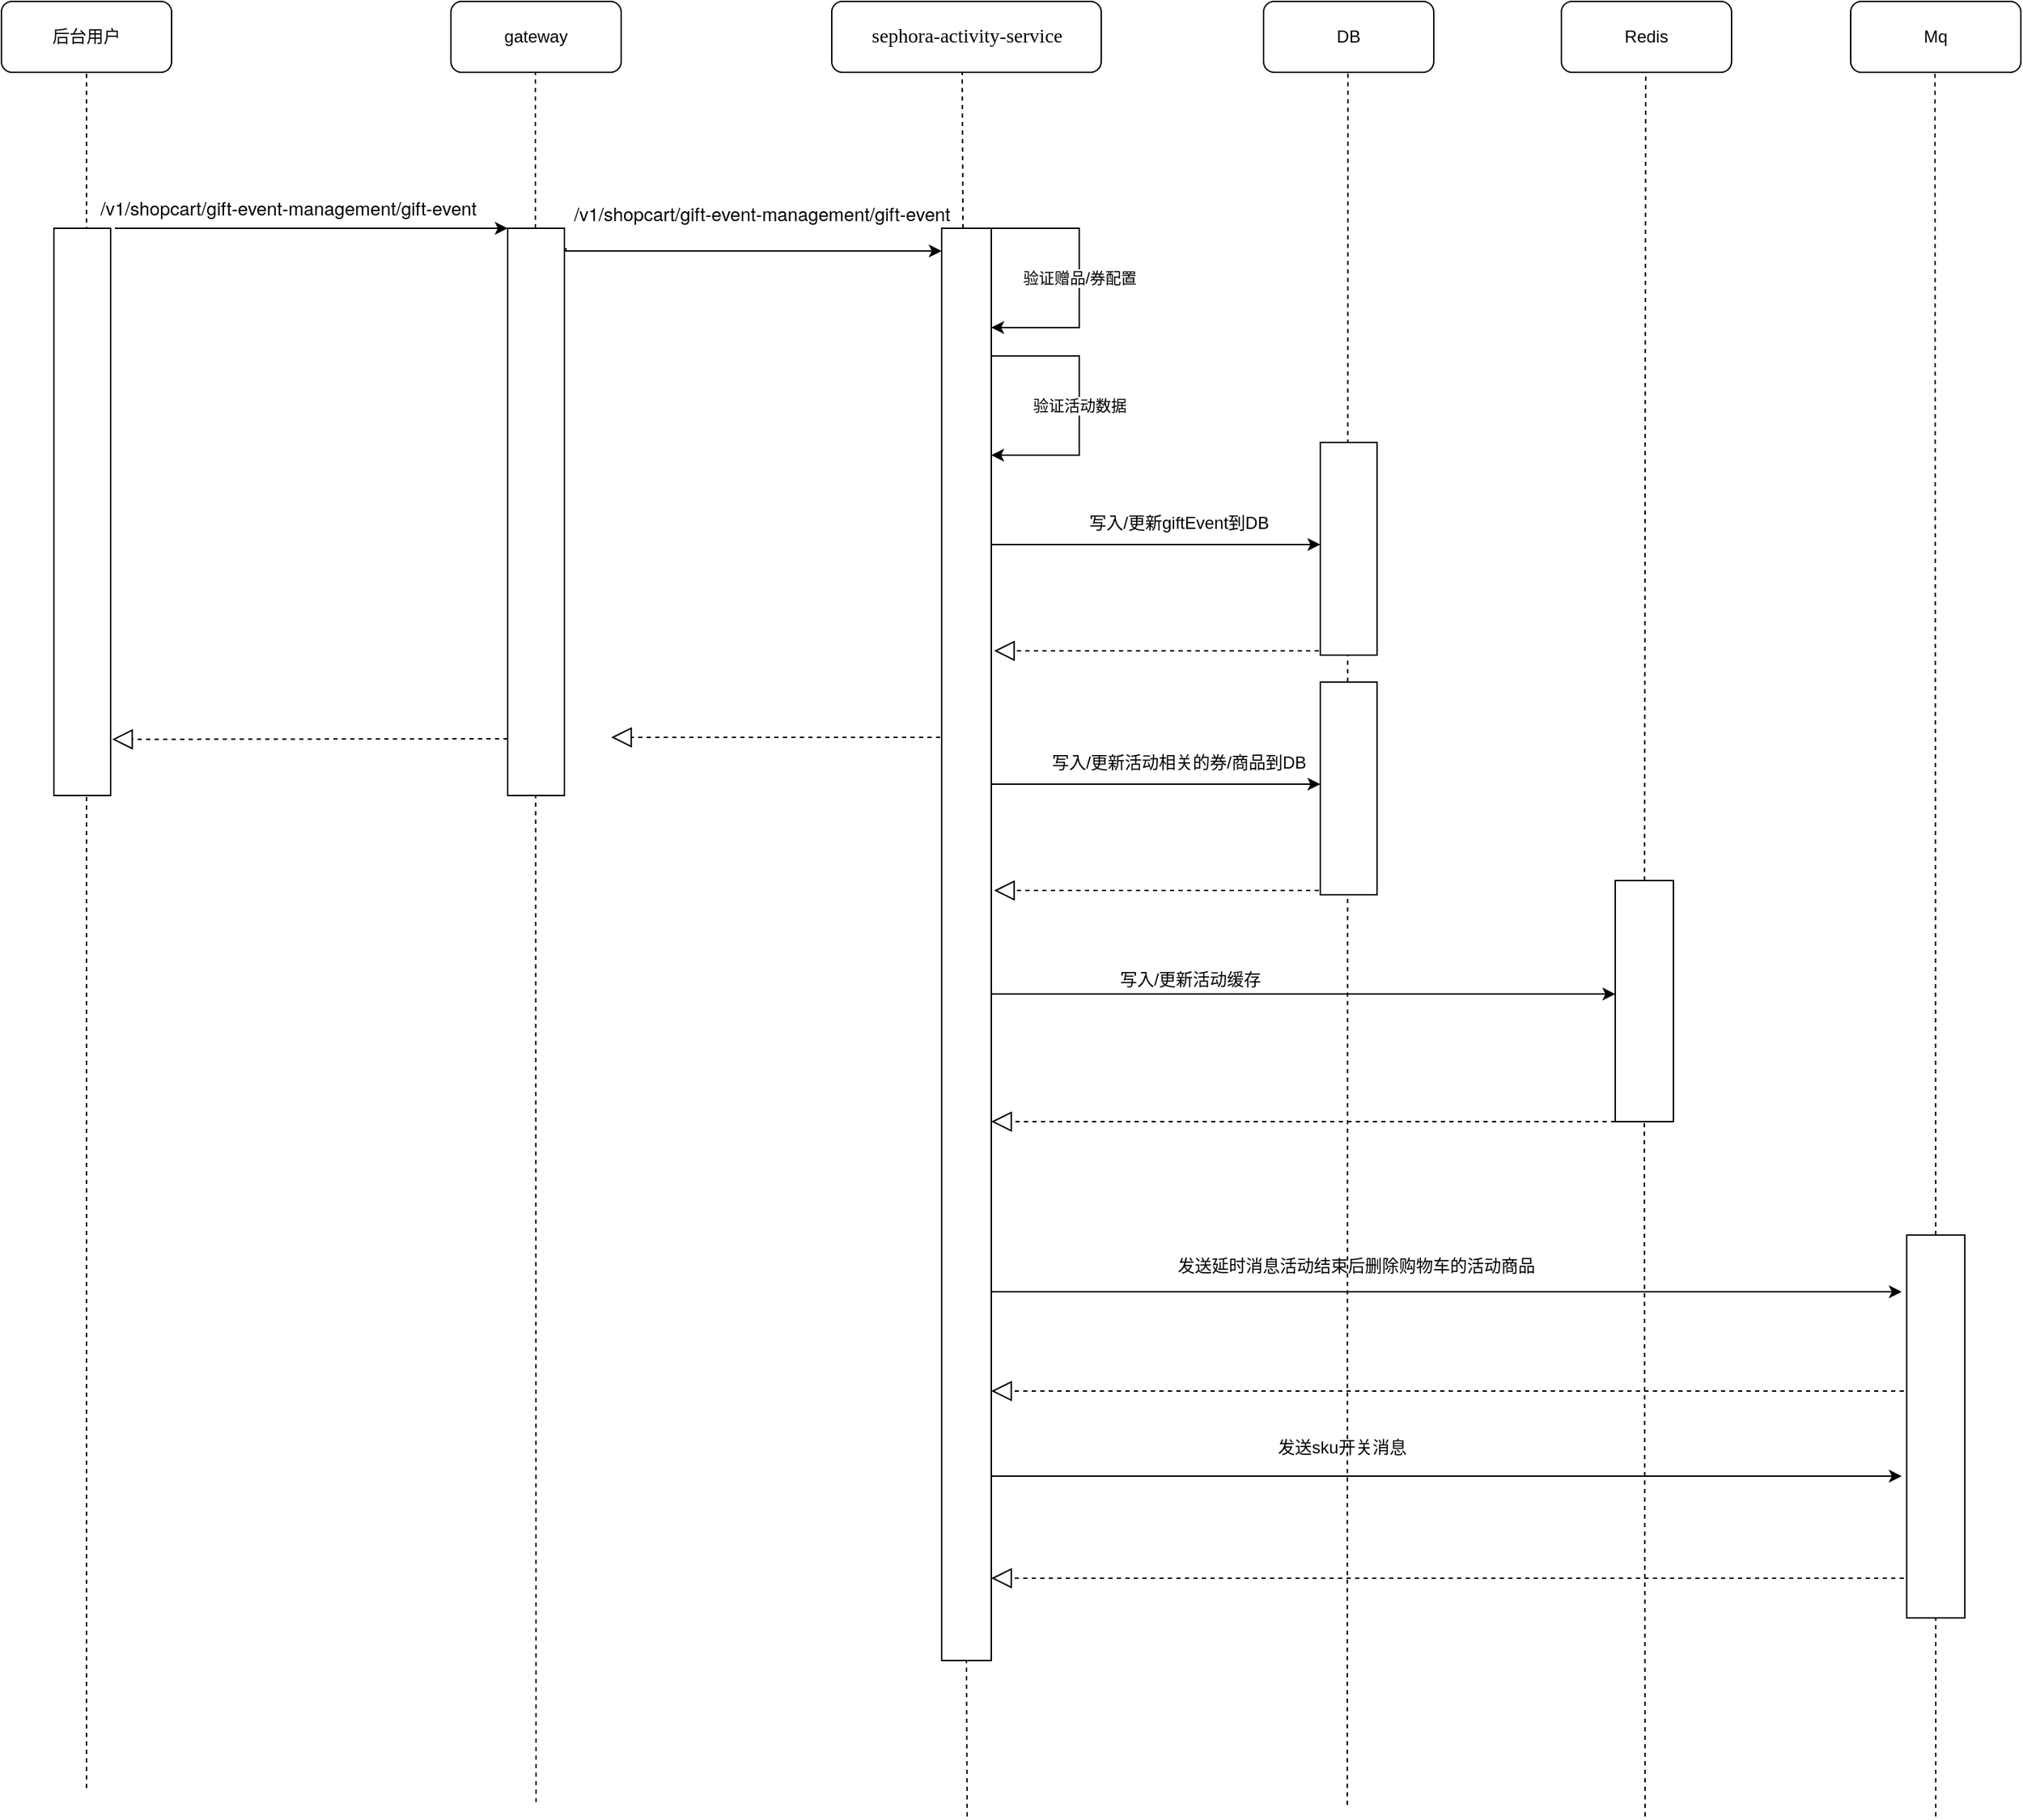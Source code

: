 <mxfile version="15.7.4" type="github">
  <diagram id="VzX6PqGgPY96Dyr_79Pe" name="第 1 页">
    <mxGraphModel dx="1125" dy="613" grid="1" gridSize="10" guides="1" tooltips="1" connect="1" arrows="1" fold="1" page="1" pageScale="1" pageWidth="827" pageHeight="1169" math="0" shadow="0">
      <root>
        <mxCell id="0" />
        <mxCell id="1" parent="0" />
        <mxCell id="VcJ71YD-z35t3Gw8c5sq-38" value="后台用户" style="rounded=1;whiteSpace=wrap;html=1;labelBackgroundColor=default;fontColor=#000000;" vertex="1" parent="1">
          <mxGeometry x="120" y="140" width="120" height="50" as="geometry" />
        </mxCell>
        <mxCell id="VcJ71YD-z35t3Gw8c5sq-39" value="" style="endArrow=none;dashed=1;html=1;rounded=0;fontColor=#000000;entryX=0.5;entryY=1;entryDx=0;entryDy=0;" edge="1" parent="1" target="VcJ71YD-z35t3Gw8c5sq-38">
          <mxGeometry width="50" height="50" relative="1" as="geometry">
            <mxPoint x="180" y="1400" as="sourcePoint" />
            <mxPoint x="210" y="190" as="targetPoint" />
          </mxGeometry>
        </mxCell>
        <mxCell id="VcJ71YD-z35t3Gw8c5sq-40" value="" style="rounded=0;whiteSpace=wrap;html=1;labelBackgroundColor=default;fontColor=#000000;" vertex="1" parent="1">
          <mxGeometry x="157" y="300" width="40" height="400" as="geometry" />
        </mxCell>
        <mxCell id="VcJ71YD-z35t3Gw8c5sq-41" value="&lt;p class=&quot;MsoNormal&quot; style=&quot;margin: 0pt 0pt 0.0pt ; text-align: justify&quot;&gt;&lt;font face=&quot;calibri&quot;&gt;&lt;span style=&quot;font-size: 14px&quot;&gt;sephora-activity-service&lt;/span&gt;&lt;/font&gt;&lt;br&gt;&lt;/p&gt;" style="rounded=1;whiteSpace=wrap;html=1;labelBackgroundColor=default;fontColor=#000000;" vertex="1" parent="1">
          <mxGeometry x="705.5" y="140" width="190" height="50" as="geometry" />
        </mxCell>
        <mxCell id="VcJ71YD-z35t3Gw8c5sq-42" value="" style="endArrow=none;dashed=1;html=1;rounded=0;fontColor=#000000;entryX=0.5;entryY=1;entryDx=0;entryDy=0;startArrow=none;" edge="1" parent="1" source="VcJ71YD-z35t3Gw8c5sq-45">
          <mxGeometry width="50" height="50" relative="1" as="geometry">
            <mxPoint x="797.5" y="1756" as="sourcePoint" />
            <mxPoint x="797.5" y="190" as="targetPoint" />
          </mxGeometry>
        </mxCell>
        <mxCell id="VcJ71YD-z35t3Gw8c5sq-43" style="edgeStyle=orthogonalEdgeStyle;rounded=0;orthogonalLoop=1;jettySize=auto;html=1;entryX=0;entryY=0.5;entryDx=0;entryDy=0;fontColor=#000000;" edge="1" parent="1">
          <mxGeometry relative="1" as="geometry">
            <mxPoint x="818" y="523" as="sourcePoint" />
            <mxPoint x="1050" y="523" as="targetPoint" />
          </mxGeometry>
        </mxCell>
        <mxCell id="VcJ71YD-z35t3Gw8c5sq-44" style="edgeStyle=orthogonalEdgeStyle;rounded=0;orthogonalLoop=1;jettySize=auto;html=1;fontColor=#000000;entryX=0;entryY=0.5;entryDx=0;entryDy=0;" edge="1" parent="1">
          <mxGeometry relative="1" as="geometry">
            <mxPoint x="1258" y="840" as="targetPoint" />
            <mxPoint x="818" y="840" as="sourcePoint" />
          </mxGeometry>
        </mxCell>
        <mxCell id="VcJ71YD-z35t3Gw8c5sq-45" value="" style="rounded=0;whiteSpace=wrap;html=1;labelBackgroundColor=default;fontColor=#000000;" vertex="1" parent="1">
          <mxGeometry x="783" y="300" width="35" height="1010" as="geometry" />
        </mxCell>
        <mxCell id="VcJ71YD-z35t3Gw8c5sq-46" value="" style="endArrow=none;dashed=1;html=1;rounded=0;fontColor=#000000;entryX=0.5;entryY=1;entryDx=0;entryDy=0;" edge="1" parent="1" target="VcJ71YD-z35t3Gw8c5sq-45">
          <mxGeometry width="50" height="50" relative="1" as="geometry">
            <mxPoint x="801" y="1420" as="sourcePoint" />
            <mxPoint x="797.5" y="190" as="targetPoint" />
          </mxGeometry>
        </mxCell>
        <mxCell id="VcJ71YD-z35t3Gw8c5sq-47" value="" style="endArrow=classic;html=1;rounded=0;fontColor=#000000;entryX=0;entryY=0;entryDx=0;entryDy=0;" edge="1" parent="1" target="VcJ71YD-z35t3Gw8c5sq-52">
          <mxGeometry width="50" height="50" relative="1" as="geometry">
            <mxPoint x="200" y="300" as="sourcePoint" />
            <mxPoint x="490" y="300" as="targetPoint" />
          </mxGeometry>
        </mxCell>
        <mxCell id="VcJ71YD-z35t3Gw8c5sq-49" value="gateway" style="rounded=1;whiteSpace=wrap;html=1;labelBackgroundColor=default;fontColor=#000000;" vertex="1" parent="1">
          <mxGeometry x="437" y="140" width="120" height="50" as="geometry" />
        </mxCell>
        <mxCell id="VcJ71YD-z35t3Gw8c5sq-50" value="" style="endArrow=none;dashed=1;html=1;rounded=0;fontColor=#000000;entryX=0.5;entryY=1;entryDx=0;entryDy=0;" edge="1" parent="1">
          <mxGeometry width="50" height="50" relative="1" as="geometry">
            <mxPoint x="497" y="1410" as="sourcePoint" />
            <mxPoint x="496.5" y="190" as="targetPoint" />
          </mxGeometry>
        </mxCell>
        <mxCell id="VcJ71YD-z35t3Gw8c5sq-51" style="edgeStyle=orthogonalEdgeStyle;rounded=0;orthogonalLoop=1;jettySize=auto;html=1;exitX=1.027;exitY=0.035;exitDx=0;exitDy=0;entryX=0;entryY=0;entryDx=0;entryDy=0;fontColor=#000000;exitPerimeter=0;" edge="1" parent="1" source="VcJ71YD-z35t3Gw8c5sq-52">
          <mxGeometry relative="1" as="geometry">
            <Array as="points">
              <mxPoint x="518" y="316" />
            </Array>
            <mxPoint x="547" y="316" as="sourcePoint" />
            <mxPoint x="783" y="316.0" as="targetPoint" />
          </mxGeometry>
        </mxCell>
        <mxCell id="VcJ71YD-z35t3Gw8c5sq-52" value="" style="rounded=0;whiteSpace=wrap;html=1;labelBackgroundColor=default;fontColor=#000000;" vertex="1" parent="1">
          <mxGeometry x="477" y="300" width="40" height="400" as="geometry" />
        </mxCell>
        <mxCell id="VcJ71YD-z35t3Gw8c5sq-54" value="验证赠品/券配置" style="edgeStyle=orthogonalEdgeStyle;rounded=0;orthogonalLoop=1;jettySize=auto;html=1;exitX=1;exitY=0;exitDx=0;exitDy=0;fontColor=#000000;" edge="1" parent="1" source="VcJ71YD-z35t3Gw8c5sq-45">
          <mxGeometry relative="1" as="geometry">
            <mxPoint x="818" y="370" as="targetPoint" />
            <Array as="points">
              <mxPoint x="880" y="300" />
              <mxPoint x="880" y="370" />
              <mxPoint x="818" y="370" />
            </Array>
          </mxGeometry>
        </mxCell>
        <mxCell id="VcJ71YD-z35t3Gw8c5sq-55" value="DB" style="rounded=1;whiteSpace=wrap;html=1;labelBackgroundColor=default;fontColor=#000000;" vertex="1" parent="1">
          <mxGeometry x="1010" y="140" width="120" height="50" as="geometry" />
        </mxCell>
        <mxCell id="VcJ71YD-z35t3Gw8c5sq-56" value="" style="endArrow=none;dashed=1;html=1;rounded=0;fontColor=#000000;entryX=0.5;entryY=1;entryDx=0;entryDy=0;startArrow=none;" edge="1" parent="1">
          <mxGeometry width="50" height="50" relative="1" as="geometry">
            <mxPoint x="1069" y="1411.852" as="sourcePoint" />
            <mxPoint x="1069.46" y="190" as="targetPoint" />
            <Array as="points" />
          </mxGeometry>
        </mxCell>
        <mxCell id="VcJ71YD-z35t3Gw8c5sq-57" value="写入/更新giftEvent到DB" style="text;html=1;align=center;verticalAlign=middle;resizable=0;points=[];autosize=1;strokeColor=none;fillColor=none;fontColor=#000000;" vertex="1" parent="1">
          <mxGeometry x="880" y="498" width="140" height="20" as="geometry" />
        </mxCell>
        <mxCell id="VcJ71YD-z35t3Gw8c5sq-58" value="Redis" style="rounded=1;whiteSpace=wrap;html=1;labelBackgroundColor=default;fontColor=#000000;" vertex="1" parent="1">
          <mxGeometry x="1220" y="140" width="120" height="50" as="geometry" />
        </mxCell>
        <mxCell id="VcJ71YD-z35t3Gw8c5sq-59" value="" style="endArrow=none;dashed=1;html=1;rounded=0;fontColor=#000000;entryX=0.5;entryY=1;entryDx=0;entryDy=0;startArrow=none;" edge="1" parent="1" source="VcJ71YD-z35t3Gw8c5sq-60">
          <mxGeometry width="50" height="50" relative="1" as="geometry">
            <mxPoint x="1279" y="730" as="sourcePoint" />
            <mxPoint x="1279.46" y="190" as="targetPoint" />
            <Array as="points" />
          </mxGeometry>
        </mxCell>
        <mxCell id="VcJ71YD-z35t3Gw8c5sq-60" value="" style="rounded=0;whiteSpace=wrap;html=1;labelBackgroundColor=default;fontColor=#000000;" vertex="1" parent="1">
          <mxGeometry x="1258" y="760" width="41" height="170" as="geometry" />
        </mxCell>
        <mxCell id="VcJ71YD-z35t3Gw8c5sq-61" value="" style="endArrow=none;dashed=1;html=1;rounded=0;fontColor=#000000;entryX=0.5;entryY=1;entryDx=0;entryDy=0;startArrow=none;" edge="1" parent="1" target="VcJ71YD-z35t3Gw8c5sq-60">
          <mxGeometry width="50" height="50" relative="1" as="geometry">
            <mxPoint x="1279" y="1420" as="sourcePoint" />
            <mxPoint x="1279.46" y="190" as="targetPoint" />
            <Array as="points" />
          </mxGeometry>
        </mxCell>
        <mxCell id="VcJ71YD-z35t3Gw8c5sq-62" value="写入/更新活动缓存" style="text;html=1;align=center;verticalAlign=middle;resizable=0;points=[];autosize=1;strokeColor=none;fillColor=none;fontColor=#000000;" vertex="1" parent="1">
          <mxGeometry x="903" y="820" width="110" height="20" as="geometry" />
        </mxCell>
        <mxCell id="VcJ71YD-z35t3Gw8c5sq-63" value="" style="endArrow=block;dashed=1;endFill=0;endSize=12;html=1;rounded=0;fontColor=#000000;exitX=0;exitY=1;exitDx=0;exitDy=0;" edge="1" parent="1" source="VcJ71YD-z35t3Gw8c5sq-60">
          <mxGeometry width="160" relative="1" as="geometry">
            <mxPoint x="1248" y="900" as="sourcePoint" />
            <mxPoint x="818" y="930" as="targetPoint" />
          </mxGeometry>
        </mxCell>
        <mxCell id="VcJ71YD-z35t3Gw8c5sq-64" value="" style="endArrow=block;dashed=1;endFill=0;endSize=12;html=1;rounded=0;fontColor=#000000;exitX=0;exitY=1;exitDx=0;exitDy=0;" edge="1" parent="1">
          <mxGeometry width="160" relative="1" as="geometry">
            <mxPoint x="782" y="659" as="sourcePoint" />
            <mxPoint x="550" y="659" as="targetPoint" />
          </mxGeometry>
        </mxCell>
        <mxCell id="VcJ71YD-z35t3Gw8c5sq-65" value="" style="endArrow=block;dashed=1;endFill=0;endSize=12;html=1;rounded=0;fontColor=#000000;exitX=0;exitY=1;exitDx=0;exitDy=0;" edge="1" parent="1">
          <mxGeometry width="160" relative="1" as="geometry">
            <mxPoint x="1049" y="598" as="sourcePoint" />
            <mxPoint x="820" y="598" as="targetPoint" />
          </mxGeometry>
        </mxCell>
        <mxCell id="VcJ71YD-z35t3Gw8c5sq-66" value="" style="endArrow=block;dashed=1;endFill=0;endSize=12;html=1;rounded=0;fontColor=#000000;exitX=0;exitY=1;exitDx=0;exitDy=0;entryX=1.028;entryY=0.901;entryDx=0;entryDy=0;entryPerimeter=0;" edge="1" parent="1" target="VcJ71YD-z35t3Gw8c5sq-40">
          <mxGeometry width="160" relative="1" as="geometry">
            <mxPoint x="477" y="660" as="sourcePoint" />
            <mxPoint x="245" y="660" as="targetPoint" />
          </mxGeometry>
        </mxCell>
        <mxCell id="VcJ71YD-z35t3Gw8c5sq-67" value="" style="rounded=0;whiteSpace=wrap;html=1;labelBackgroundColor=default;fontColor=#000000;" vertex="1" parent="1">
          <mxGeometry x="1050" y="451" width="40" height="150" as="geometry" />
        </mxCell>
        <mxCell id="VcJ71YD-z35t3Gw8c5sq-69" value="验证活动数据" style="edgeStyle=orthogonalEdgeStyle;rounded=0;orthogonalLoop=1;jettySize=auto;html=1;exitX=1;exitY=0;exitDx=0;exitDy=0;fontColor=#000000;" edge="1" parent="1">
          <mxGeometry relative="1" as="geometry">
            <mxPoint x="818" y="460" as="targetPoint" />
            <Array as="points">
              <mxPoint x="880" y="390" />
              <mxPoint x="880" y="460" />
              <mxPoint x="818" y="460" />
            </Array>
            <mxPoint x="818" y="390.0" as="sourcePoint" />
          </mxGeometry>
        </mxCell>
        <mxCell id="VcJ71YD-z35t3Gw8c5sq-71" style="edgeStyle=orthogonalEdgeStyle;rounded=0;orthogonalLoop=1;jettySize=auto;html=1;entryX=0;entryY=0.5;entryDx=0;entryDy=0;fontColor=#000000;" edge="1" parent="1">
          <mxGeometry relative="1" as="geometry">
            <mxPoint x="818" y="692" as="sourcePoint" />
            <mxPoint x="1050" y="692" as="targetPoint" />
          </mxGeometry>
        </mxCell>
        <mxCell id="VcJ71YD-z35t3Gw8c5sq-72" value="写入/更新活动相关的券/商品到DB" style="text;html=1;align=center;verticalAlign=middle;resizable=0;points=[];autosize=1;strokeColor=none;fillColor=none;fontColor=#000000;" vertex="1" parent="1">
          <mxGeometry x="855" y="667" width="190" height="20" as="geometry" />
        </mxCell>
        <mxCell id="VcJ71YD-z35t3Gw8c5sq-73" value="" style="endArrow=block;dashed=1;endFill=0;endSize=12;html=1;rounded=0;fontColor=#000000;exitX=0;exitY=1;exitDx=0;exitDy=0;" edge="1" parent="1">
          <mxGeometry width="160" relative="1" as="geometry">
            <mxPoint x="1049" y="767" as="sourcePoint" />
            <mxPoint x="820" y="767" as="targetPoint" />
          </mxGeometry>
        </mxCell>
        <mxCell id="VcJ71YD-z35t3Gw8c5sq-74" value="" style="rounded=0;whiteSpace=wrap;html=1;labelBackgroundColor=default;fontColor=#000000;" vertex="1" parent="1">
          <mxGeometry x="1050" y="620" width="40" height="150" as="geometry" />
        </mxCell>
        <mxCell id="VcJ71YD-z35t3Gw8c5sq-75" value="Mq" style="rounded=1;whiteSpace=wrap;html=1;labelBackgroundColor=default;fontColor=#000000;" vertex="1" parent="1">
          <mxGeometry x="1424" y="140" width="120" height="50" as="geometry" />
        </mxCell>
        <mxCell id="VcJ71YD-z35t3Gw8c5sq-76" value="" style="endArrow=none;dashed=1;html=1;rounded=0;fontColor=#000000;entryX=0.5;entryY=1;entryDx=0;entryDy=0;startArrow=none;" edge="1" parent="1" source="VcJ71YD-z35t3Gw8c5sq-77">
          <mxGeometry width="50" height="50" relative="1" as="geometry">
            <mxPoint x="1483" y="730" as="sourcePoint" />
            <mxPoint x="1483.46" y="190" as="targetPoint" />
            <Array as="points" />
          </mxGeometry>
        </mxCell>
        <mxCell id="VcJ71YD-z35t3Gw8c5sq-77" value="" style="rounded=0;whiteSpace=wrap;html=1;labelBackgroundColor=default;fontColor=#000000;" vertex="1" parent="1">
          <mxGeometry x="1463.5" y="1010" width="41" height="270" as="geometry" />
        </mxCell>
        <mxCell id="VcJ71YD-z35t3Gw8c5sq-78" value="" style="endArrow=none;dashed=1;html=1;rounded=0;fontColor=#000000;entryX=0.5;entryY=1;entryDx=0;entryDy=0;startArrow=none;" edge="1" parent="1" target="VcJ71YD-z35t3Gw8c5sq-77">
          <mxGeometry width="50" height="50" relative="1" as="geometry">
            <mxPoint x="1484" y="1420" as="sourcePoint" />
            <mxPoint x="1483.46" y="190" as="targetPoint" />
            <Array as="points" />
          </mxGeometry>
        </mxCell>
        <mxCell id="VcJ71YD-z35t3Gw8c5sq-79" style="edgeStyle=orthogonalEdgeStyle;rounded=0;orthogonalLoop=1;jettySize=auto;html=1;fontColor=#000000;" edge="1" parent="1">
          <mxGeometry relative="1" as="geometry">
            <mxPoint x="1460" y="1050" as="targetPoint" />
            <mxPoint x="818" y="1050" as="sourcePoint" />
          </mxGeometry>
        </mxCell>
        <mxCell id="VcJ71YD-z35t3Gw8c5sq-80" value="发送延时消息活动结束后删除购物车的活动商品" style="text;html=1;align=center;verticalAlign=middle;resizable=0;points=[];autosize=1;strokeColor=none;fillColor=none;fontColor=#000000;" vertex="1" parent="1">
          <mxGeometry x="940" y="1022" width="270" height="20" as="geometry" />
        </mxCell>
        <mxCell id="VcJ71YD-z35t3Gw8c5sq-81" style="edgeStyle=orthogonalEdgeStyle;rounded=0;orthogonalLoop=1;jettySize=auto;html=1;fontColor=#000000;" edge="1" parent="1">
          <mxGeometry relative="1" as="geometry">
            <mxPoint x="1460" y="1180" as="targetPoint" />
            <mxPoint x="818" y="1180" as="sourcePoint" />
          </mxGeometry>
        </mxCell>
        <mxCell id="VcJ71YD-z35t3Gw8c5sq-82" value="发送sku开关消息" style="text;html=1;align=center;verticalAlign=middle;resizable=0;points=[];autosize=1;strokeColor=none;fillColor=none;fontColor=#000000;" vertex="1" parent="1">
          <mxGeometry x="1010" y="1150" width="110" height="20" as="geometry" />
        </mxCell>
        <mxCell id="VcJ71YD-z35t3Gw8c5sq-83" value="" style="endArrow=block;dashed=1;endFill=0;endSize=12;html=1;rounded=0;fontColor=#000000;exitX=0;exitY=1;exitDx=0;exitDy=0;" edge="1" parent="1">
          <mxGeometry width="160" relative="1" as="geometry">
            <mxPoint x="1461.5" y="1120" as="sourcePoint" />
            <mxPoint x="818" y="1120" as="targetPoint" />
          </mxGeometry>
        </mxCell>
        <mxCell id="VcJ71YD-z35t3Gw8c5sq-84" value="" style="endArrow=block;dashed=1;endFill=0;endSize=12;html=1;rounded=0;fontColor=#000000;exitX=0;exitY=1;exitDx=0;exitDy=0;" edge="1" parent="1">
          <mxGeometry width="160" relative="1" as="geometry">
            <mxPoint x="1461.5" y="1252" as="sourcePoint" />
            <mxPoint x="818" y="1252" as="targetPoint" />
          </mxGeometry>
        </mxCell>
        <mxCell id="VcJ71YD-z35t3Gw8c5sq-85" value="&lt;font face=&quot;helvetica neue&quot;&gt;&lt;span style=&quot;font-size: 13px&quot;&gt;/v1/shopcart/gift-event-management/&lt;/span&gt;&lt;/font&gt;&lt;span style=&quot;font-family: &amp;#34;helvetica neue&amp;#34; ; font-size: 13px&quot;&gt;gift-event&lt;/span&gt;" style="text;html=1;align=center;verticalAlign=middle;resizable=0;points=[];autosize=1;strokeColor=none;fillColor=none;fontColor=#000000;" vertex="1" parent="1">
          <mxGeometry x="177" y="276" width="290" height="20" as="geometry" />
        </mxCell>
        <mxCell id="VcJ71YD-z35t3Gw8c5sq-87" value="&lt;font face=&quot;helvetica neue&quot;&gt;&lt;span style=&quot;font-size: 13px&quot;&gt;/v1/shopcart/gift-event-management/&lt;/span&gt;&lt;/font&gt;&lt;span style=&quot;font-family: &amp;#34;helvetica neue&amp;#34; ; font-size: 13px&quot;&gt;gift-event&lt;/span&gt;" style="text;html=1;align=center;verticalAlign=middle;resizable=0;points=[];autosize=1;strokeColor=none;fillColor=none;fontColor=#000000;" vertex="1" parent="1">
          <mxGeometry x="511" y="280" width="290" height="20" as="geometry" />
        </mxCell>
      </root>
    </mxGraphModel>
  </diagram>
</mxfile>

